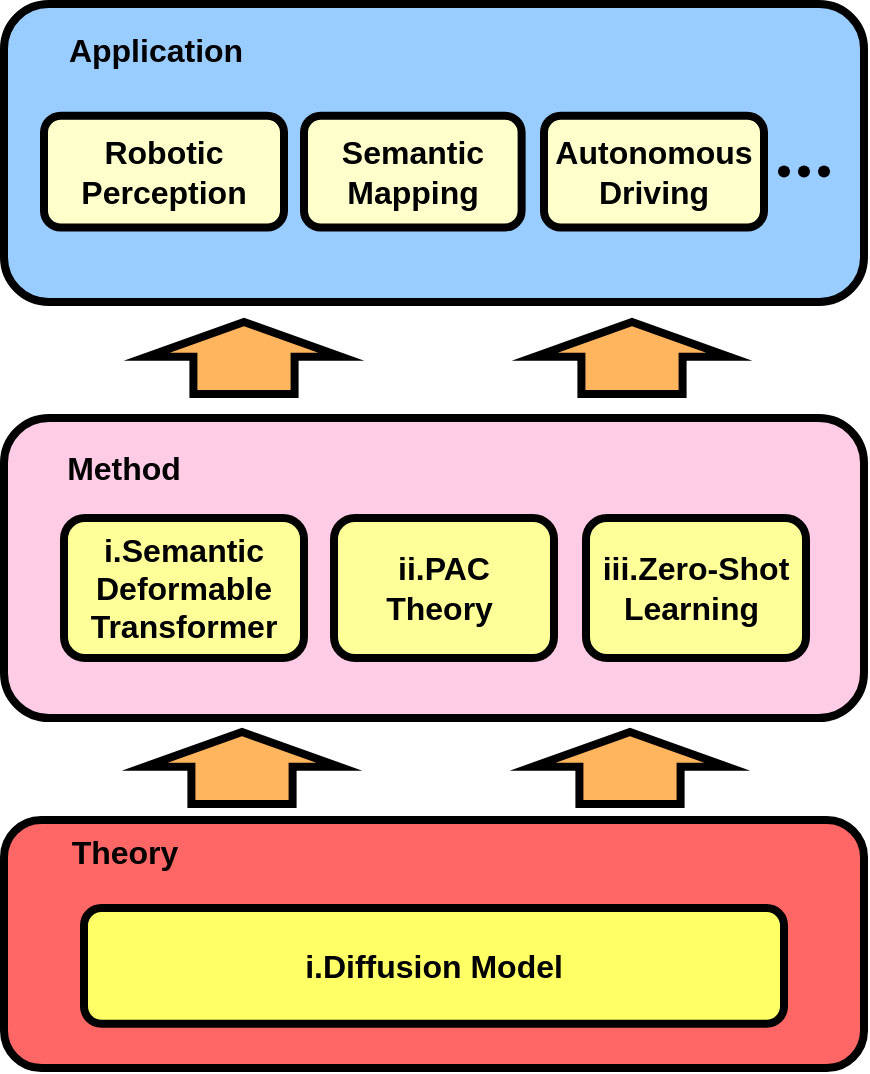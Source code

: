 <mxfile version="24.0.1" type="github">
  <diagram name="Page-1" id="dj07TxTokKtc0p4vmlVk">
    <mxGraphModel dx="996" dy="589" grid="1" gridSize="10" guides="1" tooltips="1" connect="1" arrows="1" fold="1" page="1" pageScale="1" pageWidth="850" pageHeight="1100" math="0" shadow="0">
      <root>
        <mxCell id="0" />
        <mxCell id="1" parent="0" />
        <mxCell id="hjcjQeV8Ry2GHQEgtmlX-1" value="" style="group" vertex="1" connectable="0" parent="1">
          <mxGeometry x="100" y="621" width="430" height="124" as="geometry" />
        </mxCell>
        <mxCell id="hjcjQeV8Ry2GHQEgtmlX-2" value="" style="rounded=1;whiteSpace=wrap;html=1;strokeWidth=4;fillColor=#FF6666;strokeColor=#000000;fillStyle=auto;gradientColor=none;" vertex="1" parent="hjcjQeV8Ry2GHQEgtmlX-1">
          <mxGeometry width="430.0" height="124" as="geometry" />
        </mxCell>
        <mxCell id="hjcjQeV8Ry2GHQEgtmlX-3" value="&lt;b&gt;&lt;font style=&quot;font-size: 16px;&quot;&gt;i.Diffusion Model&lt;/font&gt;&lt;/b&gt;" style="rounded=1;whiteSpace=wrap;html=1;strokeWidth=4;fillColor=#FFFF66;strokeColor=#000000;" vertex="1" parent="hjcjQeV8Ry2GHQEgtmlX-1">
          <mxGeometry x="40" y="43.997" width="350" height="57.867" as="geometry" />
        </mxCell>
        <mxCell id="hjcjQeV8Ry2GHQEgtmlX-4" value="Theory" style="text;html=1;strokeColor=none;fillColor=none;align=center;verticalAlign=middle;whiteSpace=wrap;rounded=0;fontStyle=1;fontSize=16;" vertex="1" parent="hjcjQeV8Ry2GHQEgtmlX-1">
          <mxGeometry x="30.001" y="3.307" width="61.429" height="24.8" as="geometry" />
        </mxCell>
        <mxCell id="hjcjQeV8Ry2GHQEgtmlX-5" value="" style="group;fillColor=default;" vertex="1" connectable="0" parent="1">
          <mxGeometry x="100" y="213" width="430" height="157" as="geometry" />
        </mxCell>
        <mxCell id="hjcjQeV8Ry2GHQEgtmlX-6" value="" style="rounded=1;whiteSpace=wrap;html=1;strokeWidth=4;fillColor=#99CCFF;strokeColor=#000000;" vertex="1" parent="hjcjQeV8Ry2GHQEgtmlX-5">
          <mxGeometry width="430" height="148.97" as="geometry" />
        </mxCell>
        <mxCell id="hjcjQeV8Ry2GHQEgtmlX-7" value="&lt;b style=&quot;border-color: var(--border-color); font-size: 16px;&quot;&gt;Robotic Perception&lt;/b&gt;" style="rounded=1;whiteSpace=wrap;html=1;strokeWidth=4;fillColor=#FFFFCC;" vertex="1" parent="hjcjQeV8Ry2GHQEgtmlX-5">
          <mxGeometry x="20" y="55.87" width="120" height="55.86" as="geometry" />
        </mxCell>
        <mxCell id="hjcjQeV8Ry2GHQEgtmlX-8" value="&lt;b&gt;&lt;font style=&quot;font-size: 16px;&quot;&gt;Autonomous Driving&lt;/font&gt;&lt;/b&gt;" style="rounded=1;whiteSpace=wrap;html=1;strokeWidth=4;fillColor=#FFFFCC;" vertex="1" parent="hjcjQeV8Ry2GHQEgtmlX-5">
          <mxGeometry x="270" y="55.87" width="110" height="55.86" as="geometry" />
        </mxCell>
        <mxCell id="hjcjQeV8Ry2GHQEgtmlX-9" value="Application" style="text;html=1;strokeColor=none;fillColor=none;align=center;verticalAlign=middle;whiteSpace=wrap;rounded=0;fontStyle=1;fontSize=16;" vertex="1" parent="hjcjQeV8Ry2GHQEgtmlX-5">
          <mxGeometry x="45.6" y="9.315" width="60" height="27.931" as="geometry" />
        </mxCell>
        <mxCell id="hjcjQeV8Ry2GHQEgtmlX-10" value="" style="shape=waypoint;sketch=0;fillStyle=solid;size=6;pointerEvents=1;points=[];fillColor=none;resizable=0;rotatable=0;perimeter=centerPerimeter;snapToPoint=1;" vertex="1" parent="hjcjQeV8Ry2GHQEgtmlX-5">
          <mxGeometry x="380.0" y="73.799" width="20" height="20" as="geometry" />
        </mxCell>
        <mxCell id="hjcjQeV8Ry2GHQEgtmlX-11" value="" style="shape=waypoint;sketch=0;fillStyle=solid;size=6;pointerEvents=1;points=[];fillColor=none;resizable=0;rotatable=0;perimeter=centerPerimeter;snapToPoint=1;" vertex="1" parent="hjcjQeV8Ry2GHQEgtmlX-5">
          <mxGeometry x="390.002" y="73.799" width="20" height="20" as="geometry" />
        </mxCell>
        <mxCell id="hjcjQeV8Ry2GHQEgtmlX-12" value="" style="shape=waypoint;sketch=0;fillStyle=solid;size=6;pointerEvents=1;points=[];fillColor=none;resizable=0;rotatable=0;perimeter=centerPerimeter;snapToPoint=1;" vertex="1" parent="hjcjQeV8Ry2GHQEgtmlX-5">
          <mxGeometry x="400.004" y="73.799" width="20" height="20" as="geometry" />
        </mxCell>
        <mxCell id="hjcjQeV8Ry2GHQEgtmlX-13" value="&lt;span style=&quot;font-size: 16px;&quot;&gt;&lt;b&gt;Semantic Mapping&lt;br&gt;&lt;/b&gt;&lt;/span&gt;" style="rounded=1;whiteSpace=wrap;html=1;strokeWidth=4;fillColor=#FFFFCC;" vertex="1" parent="hjcjQeV8Ry2GHQEgtmlX-5">
          <mxGeometry x="150" y="55.87" width="108.81" height="55.86" as="geometry" />
        </mxCell>
        <mxCell id="hjcjQeV8Ry2GHQEgtmlX-14" value="" style="shape=flexArrow;endArrow=classic;html=1;rounded=0;width=47.586;endSize=4.448;strokeWidth=4;endWidth=42.663;fillColor=#FFB45E;" edge="1" parent="1">
          <mxGeometry width="50" height="50" relative="1" as="geometry">
            <mxPoint x="414" y="410" as="sourcePoint" />
            <mxPoint x="414" y="370" as="targetPoint" />
            <Array as="points" />
          </mxGeometry>
        </mxCell>
        <mxCell id="hjcjQeV8Ry2GHQEgtmlX-15" value="" style="shape=flexArrow;endArrow=classic;html=1;rounded=0;width=47.586;endSize=4.448;strokeWidth=4;endWidth=42.663;fillColor=#FFB45E;" edge="1" parent="1">
          <mxGeometry width="50" height="50" relative="1" as="geometry">
            <mxPoint x="220" y="410" as="sourcePoint" />
            <mxPoint x="220" y="370" as="targetPoint" />
            <Array as="points" />
          </mxGeometry>
        </mxCell>
        <mxCell id="hjcjQeV8Ry2GHQEgtmlX-16" value="" style="rounded=1;whiteSpace=wrap;html=1;strokeWidth=4;fillColor=#FFCCE6;strokeColor=#000000;" vertex="1" parent="1">
          <mxGeometry x="100" y="420" width="430" height="150" as="geometry" />
        </mxCell>
        <mxCell id="hjcjQeV8Ry2GHQEgtmlX-17" value="Method" style="text;html=1;strokeColor=none;fillColor=none;align=center;verticalAlign=middle;whiteSpace=wrap;rounded=0;fontStyle=1;fontSize=16;" vertex="1" parent="1">
          <mxGeometry x="130" y="430" width="60" height="30" as="geometry" />
        </mxCell>
        <mxCell id="hjcjQeV8Ry2GHQEgtmlX-18" value="" style="shape=flexArrow;endArrow=classic;html=1;rounded=0;width=47.586;endSize=4.448;strokeWidth=4;endWidth=42.663;fillColor=#FFB45E;" edge="1" parent="1">
          <mxGeometry width="50" height="50" relative="1" as="geometry">
            <mxPoint x="413" y="615" as="sourcePoint" />
            <mxPoint x="413" y="575" as="targetPoint" />
            <Array as="points" />
          </mxGeometry>
        </mxCell>
        <mxCell id="hjcjQeV8Ry2GHQEgtmlX-19" value="" style="shape=flexArrow;endArrow=classic;html=1;rounded=0;width=47.586;endSize=4.448;strokeWidth=4;endWidth=42.663;fillColor=#FFB45E;" edge="1" parent="1">
          <mxGeometry width="50" height="50" relative="1" as="geometry">
            <mxPoint x="219" y="615" as="sourcePoint" />
            <mxPoint x="219" y="575" as="targetPoint" />
            <Array as="points" />
          </mxGeometry>
        </mxCell>
        <mxCell id="hjcjQeV8Ry2GHQEgtmlX-20" value="&lt;b style=&quot;border-color: var(--border-color); font-size: 16px;&quot;&gt;i.Semantic&lt;br style=&quot;border-color: var(--border-color);&quot;&gt;Deformable&lt;br style=&quot;border-color: var(--border-color);&quot;&gt;Transformer&lt;/b&gt;" style="rounded=1;whiteSpace=wrap;html=1;strokeWidth=4;fillColor=#FFFF99;" vertex="1" parent="1">
          <mxGeometry x="130" y="470" width="120" height="70" as="geometry" />
        </mxCell>
        <mxCell id="hjcjQeV8Ry2GHQEgtmlX-21" value="&lt;b style=&quot;border-color: var(--border-color); font-size: 16px;&quot;&gt;iii.Zero-Shot&lt;br style=&quot;border-color: var(--border-color);&quot;&gt;Learning&amp;nbsp;&lt;/b&gt;&lt;span style=&quot;font-size: 16px;&quot;&gt;&lt;b&gt;&lt;br&gt;&lt;/b&gt;&lt;/span&gt;" style="rounded=1;whiteSpace=wrap;html=1;strokeWidth=4;fillColor=#FFFF99;" vertex="1" parent="1">
          <mxGeometry x="391" y="470" width="110" height="70" as="geometry" />
        </mxCell>
        <mxCell id="hjcjQeV8Ry2GHQEgtmlX-22" value="&lt;b style=&quot;border-color: var(--border-color); font-size: 16px;&quot;&gt;ii.PAC Theory&amp;nbsp;&lt;/b&gt;&lt;span style=&quot;font-size: 16px;&quot;&gt;&lt;b&gt;&lt;br&gt;&lt;/b&gt;&lt;/span&gt;" style="rounded=1;whiteSpace=wrap;html=1;strokeWidth=4;fillColor=#FFFF99;" vertex="1" parent="1">
          <mxGeometry x="265" y="470" width="110" height="70" as="geometry" />
        </mxCell>
      </root>
    </mxGraphModel>
  </diagram>
</mxfile>
